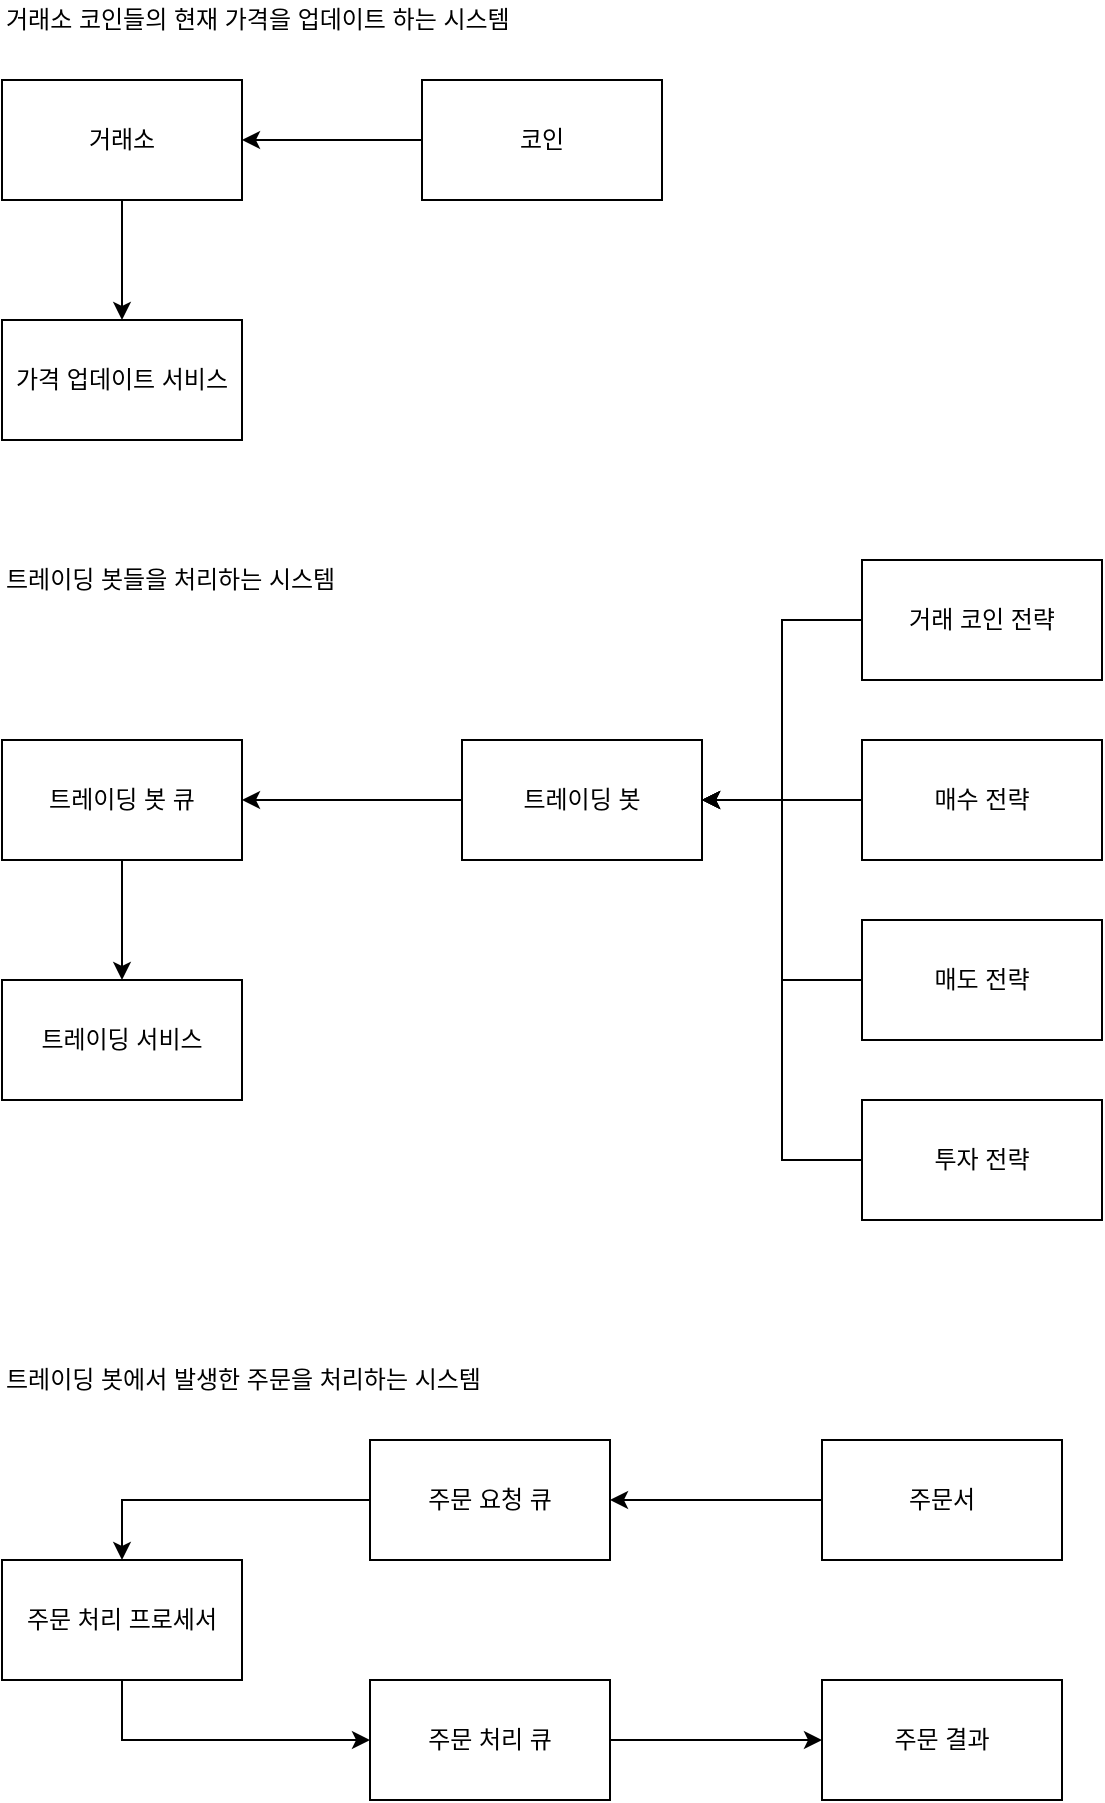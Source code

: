<mxfile version="14.5.1" type="device"><diagram id="o4BmzasdKSeoUNB1I7Jd" name="페이지-1"><mxGraphModel dx="1106" dy="780" grid="1" gridSize="10" guides="1" tooltips="1" connect="1" arrows="1" fold="1" page="1" pageScale="1" pageWidth="827" pageHeight="1169" math="0" shadow="0"><root><mxCell id="0"/><mxCell id="1" parent="0"/><mxCell id="z58NtRcgo5omC8qg__96-38" style="edgeStyle=orthogonalEdgeStyle;rounded=0;orthogonalLoop=1;jettySize=auto;html=1;entryX=0.5;entryY=0;entryDx=0;entryDy=0;" edge="1" parent="1" source="z58NtRcgo5omC8qg__96-1" target="z58NtRcgo5omC8qg__96-2"><mxGeometry relative="1" as="geometry"/></mxCell><mxCell id="z58NtRcgo5omC8qg__96-1" value="거래소" style="rounded=0;whiteSpace=wrap;html=1;" vertex="1" parent="1"><mxGeometry x="120" y="80" width="120" height="60" as="geometry"/></mxCell><mxCell id="z58NtRcgo5omC8qg__96-2" value="가격 업데이트 서비스" style="rounded=0;whiteSpace=wrap;html=1;" vertex="1" parent="1"><mxGeometry x="120" y="200" width="120" height="60" as="geometry"/></mxCell><mxCell id="z58NtRcgo5omC8qg__96-6" style="edgeStyle=orthogonalEdgeStyle;rounded=0;orthogonalLoop=1;jettySize=auto;html=1;entryX=1;entryY=0.5;entryDx=0;entryDy=0;" edge="1" parent="1" source="z58NtRcgo5omC8qg__96-4" target="z58NtRcgo5omC8qg__96-5"><mxGeometry relative="1" as="geometry"/></mxCell><mxCell id="z58NtRcgo5omC8qg__96-4" value="트레이딩 봇" style="rounded=0;whiteSpace=wrap;html=1;" vertex="1" parent="1"><mxGeometry x="350" y="410" width="120" height="60" as="geometry"/></mxCell><mxCell id="z58NtRcgo5omC8qg__96-32" style="edgeStyle=orthogonalEdgeStyle;rounded=0;orthogonalLoop=1;jettySize=auto;html=1;entryX=0.5;entryY=0;entryDx=0;entryDy=0;" edge="1" parent="1" source="z58NtRcgo5omC8qg__96-5" target="z58NtRcgo5omC8qg__96-7"><mxGeometry relative="1" as="geometry"/></mxCell><mxCell id="z58NtRcgo5omC8qg__96-5" value="트레이딩 봇 큐" style="rounded=0;whiteSpace=wrap;html=1;" vertex="1" parent="1"><mxGeometry x="120" y="410" width="120" height="60" as="geometry"/></mxCell><mxCell id="z58NtRcgo5omC8qg__96-7" value="트레이딩 서비스" style="rounded=0;whiteSpace=wrap;html=1;" vertex="1" parent="1"><mxGeometry x="120" y="530" width="120" height="60" as="geometry"/></mxCell><mxCell id="z58NtRcgo5omC8qg__96-10" style="edgeStyle=orthogonalEdgeStyle;rounded=0;orthogonalLoop=1;jettySize=auto;html=1;entryX=1;entryY=0.5;entryDx=0;entryDy=0;" edge="1" parent="1" source="z58NtRcgo5omC8qg__96-9" target="z58NtRcgo5omC8qg__96-4"><mxGeometry relative="1" as="geometry"/></mxCell><mxCell id="z58NtRcgo5omC8qg__96-9" value="거래 코인 전략" style="rounded=0;whiteSpace=wrap;html=1;" vertex="1" parent="1"><mxGeometry x="550" y="320" width="120" height="60" as="geometry"/></mxCell><mxCell id="z58NtRcgo5omC8qg__96-14" style="edgeStyle=orthogonalEdgeStyle;rounded=0;orthogonalLoop=1;jettySize=auto;html=1;" edge="1" parent="1" source="z58NtRcgo5omC8qg__96-11" target="z58NtRcgo5omC8qg__96-4"><mxGeometry relative="1" as="geometry"/></mxCell><mxCell id="z58NtRcgo5omC8qg__96-11" value="매수 전략" style="rounded=0;whiteSpace=wrap;html=1;" vertex="1" parent="1"><mxGeometry x="550" y="410" width="120" height="60" as="geometry"/></mxCell><mxCell id="z58NtRcgo5omC8qg__96-15" style="edgeStyle=orthogonalEdgeStyle;rounded=0;orthogonalLoop=1;jettySize=auto;html=1;" edge="1" parent="1" source="z58NtRcgo5omC8qg__96-12"><mxGeometry relative="1" as="geometry"><mxPoint x="470" y="440" as="targetPoint"/><Array as="points"><mxPoint x="510" y="530"/><mxPoint x="510" y="440"/></Array></mxGeometry></mxCell><mxCell id="z58NtRcgo5omC8qg__96-12" value="매도 전략" style="rounded=0;whiteSpace=wrap;html=1;" vertex="1" parent="1"><mxGeometry x="550" y="500" width="120" height="60" as="geometry"/></mxCell><mxCell id="z58NtRcgo5omC8qg__96-16" style="edgeStyle=orthogonalEdgeStyle;rounded=0;orthogonalLoop=1;jettySize=auto;html=1;entryX=1;entryY=0.5;entryDx=0;entryDy=0;" edge="1" parent="1" source="z58NtRcgo5omC8qg__96-13" target="z58NtRcgo5omC8qg__96-4"><mxGeometry relative="1" as="geometry"/></mxCell><mxCell id="z58NtRcgo5omC8qg__96-13" value="투자 전략" style="rounded=0;whiteSpace=wrap;html=1;" vertex="1" parent="1"><mxGeometry x="550" y="590" width="120" height="60" as="geometry"/></mxCell><mxCell id="z58NtRcgo5omC8qg__96-30" style="edgeStyle=orthogonalEdgeStyle;rounded=0;orthogonalLoop=1;jettySize=auto;html=1;entryX=0;entryY=0.5;entryDx=0;entryDy=0;" edge="1" parent="1" source="z58NtRcgo5omC8qg__96-17" target="z58NtRcgo5omC8qg__96-19"><mxGeometry relative="1" as="geometry"><Array as="points"><mxPoint x="180" y="910"/></Array></mxGeometry></mxCell><mxCell id="z58NtRcgo5omC8qg__96-17" value="주문 처리 프로세서" style="rounded=0;whiteSpace=wrap;html=1;" vertex="1" parent="1"><mxGeometry x="120" y="820" width="120" height="60" as="geometry"/></mxCell><mxCell id="z58NtRcgo5omC8qg__96-29" style="edgeStyle=orthogonalEdgeStyle;rounded=0;orthogonalLoop=1;jettySize=auto;html=1;entryX=0.5;entryY=0;entryDx=0;entryDy=0;" edge="1" parent="1" source="z58NtRcgo5omC8qg__96-18" target="z58NtRcgo5omC8qg__96-17"><mxGeometry relative="1" as="geometry"/></mxCell><mxCell id="z58NtRcgo5omC8qg__96-18" value="주문 요청 큐" style="rounded=0;whiteSpace=wrap;html=1;" vertex="1" parent="1"><mxGeometry x="304" y="760" width="120" height="60" as="geometry"/></mxCell><mxCell id="z58NtRcgo5omC8qg__96-31" style="edgeStyle=orthogonalEdgeStyle;rounded=0;orthogonalLoop=1;jettySize=auto;html=1;entryX=0;entryY=0.5;entryDx=0;entryDy=0;" edge="1" parent="1" source="z58NtRcgo5omC8qg__96-19" target="z58NtRcgo5omC8qg__96-21"><mxGeometry relative="1" as="geometry"/></mxCell><mxCell id="z58NtRcgo5omC8qg__96-19" value="주문 처리 큐" style="rounded=0;whiteSpace=wrap;html=1;" vertex="1" parent="1"><mxGeometry x="304" y="880" width="120" height="60" as="geometry"/></mxCell><mxCell id="z58NtRcgo5omC8qg__96-28" style="edgeStyle=orthogonalEdgeStyle;rounded=0;orthogonalLoop=1;jettySize=auto;html=1;entryX=1;entryY=0.5;entryDx=0;entryDy=0;" edge="1" parent="1" source="z58NtRcgo5omC8qg__96-20" target="z58NtRcgo5omC8qg__96-18"><mxGeometry relative="1" as="geometry"/></mxCell><mxCell id="z58NtRcgo5omC8qg__96-20" value="주문서" style="rounded=0;whiteSpace=wrap;html=1;" vertex="1" parent="1"><mxGeometry x="530" y="760" width="120" height="60" as="geometry"/></mxCell><mxCell id="z58NtRcgo5omC8qg__96-21" value="주문 결과" style="rounded=0;whiteSpace=wrap;html=1;" vertex="1" parent="1"><mxGeometry x="530" y="880" width="120" height="60" as="geometry"/></mxCell><mxCell id="z58NtRcgo5omC8qg__96-34" style="edgeStyle=orthogonalEdgeStyle;rounded=0;orthogonalLoop=1;jettySize=auto;html=1;entryX=1;entryY=0.5;entryDx=0;entryDy=0;" edge="1" parent="1" source="z58NtRcgo5omC8qg__96-33" target="z58NtRcgo5omC8qg__96-1"><mxGeometry relative="1" as="geometry"/></mxCell><mxCell id="z58NtRcgo5omC8qg__96-33" value="코인" style="rounded=0;whiteSpace=wrap;html=1;" vertex="1" parent="1"><mxGeometry x="330" y="80" width="120" height="60" as="geometry"/></mxCell><mxCell id="z58NtRcgo5omC8qg__96-35" value="거래소 코인들의 현재 가격을 업데이트 하는 시스템" style="text;html=1;strokeColor=none;fillColor=none;align=left;verticalAlign=middle;whiteSpace=wrap;rounded=0;" vertex="1" parent="1"><mxGeometry x="120" y="40" width="270" height="20" as="geometry"/></mxCell><mxCell id="z58NtRcgo5omC8qg__96-36" value="트레이딩 봇들을 처리하는 시스템" style="text;html=1;strokeColor=none;fillColor=none;align=left;verticalAlign=middle;whiteSpace=wrap;rounded=0;" vertex="1" parent="1"><mxGeometry x="120" y="320" width="280" height="20" as="geometry"/></mxCell><mxCell id="z58NtRcgo5omC8qg__96-37" value="트레이딩 봇에서 발생한 주문을 처리하는 시스템" style="text;html=1;strokeColor=none;fillColor=none;align=left;verticalAlign=middle;whiteSpace=wrap;rounded=0;" vertex="1" parent="1"><mxGeometry x="120" y="720" width="350" height="20" as="geometry"/></mxCell></root></mxGraphModel></diagram></mxfile>